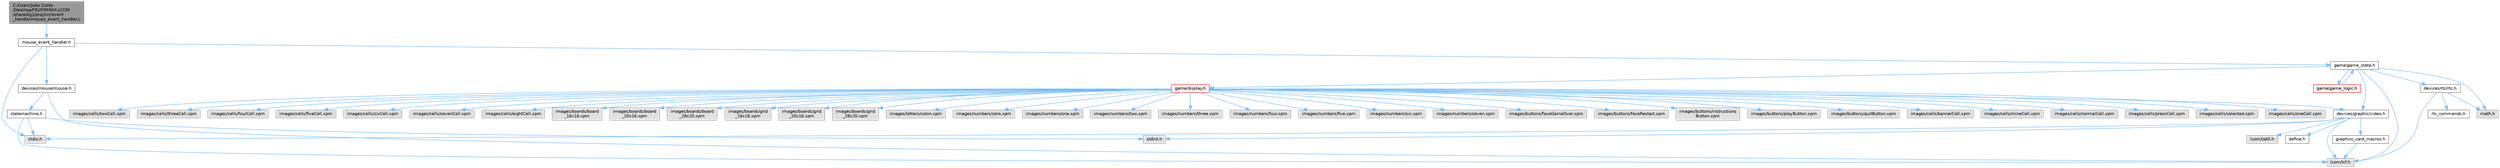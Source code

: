 digraph "C:/Users/João Costa/Desktop/FEUP/MINIX-LCOM/shared/g1/proj/src/event_handler/mouse_event_handler.c"
{
 // LATEX_PDF_SIZE
  bgcolor="transparent";
  edge [fontname=Helvetica,fontsize=10,labelfontname=Helvetica,labelfontsize=10];
  node [fontname=Helvetica,fontsize=10,shape=box,height=0.2,width=0.4];
  Node1 [label="C:/Users/João Costa\l/Desktop/FEUP/MINIX-LCOM\l/shared/g1/proj/src/event\l_handler/mouse_event_handler.c",height=0.2,width=0.4,color="gray40", fillcolor="grey60", style="filled", fontcolor="black",tooltip=" "];
  Node1 -> Node2 [color="steelblue1",style="solid"];
  Node2 [label="mouse_event_handler.h",height=0.2,width=0.4,color="grey40", fillcolor="white", style="filled",URL="$mouse__event__handler_8h.html",tooltip=" "];
  Node2 -> Node3 [color="steelblue1",style="solid"];
  Node3 [label="stdio.h",height=0.2,width=0.4,color="grey60", fillcolor="#E0E0E0", style="filled",tooltip=" "];
  Node2 -> Node4 [color="steelblue1",style="solid"];
  Node4 [label="devices/mouse/mouse.h",height=0.2,width=0.4,color="grey40", fillcolor="white", style="filled",URL="$mouse_8h.html",tooltip=" "];
  Node4 -> Node5 [color="steelblue1",style="solid"];
  Node5 [label="lcom/lcf.h",height=0.2,width=0.4,color="grey60", fillcolor="#E0E0E0", style="filled",tooltip=" "];
  Node4 -> Node6 [color="steelblue1",style="solid"];
  Node6 [label="statemachine.h",height=0.2,width=0.4,color="grey40", fillcolor="white", style="filled",URL="$statemachine_8h.html",tooltip=" "];
  Node6 -> Node5 [color="steelblue1",style="solid"];
  Node6 -> Node7 [color="steelblue1",style="solid"];
  Node7 [label="stdint.h",height=0.2,width=0.4,color="grey60", fillcolor="#E0E0E0", style="filled",tooltip=" "];
  Node6 -> Node3 [color="steelblue1",style="solid"];
  Node2 -> Node8 [color="steelblue1",style="solid"];
  Node8 [label="game/game_state.h",height=0.2,width=0.4,color="grey40", fillcolor="white", style="filled",URL="$game__state_8h.html",tooltip=" "];
  Node8 -> Node5 [color="steelblue1",style="solid"];
  Node8 -> Node9 [color="steelblue1",style="solid"];
  Node9 [label="math.h",height=0.2,width=0.4,color="grey60", fillcolor="#E0E0E0", style="filled",tooltip=" "];
  Node8 -> Node10 [color="steelblue1",style="solid"];
  Node10 [label="devices/graphic/video.h",height=0.2,width=0.4,color="grey40", fillcolor="white", style="filled",URL="$video_8h.html",tooltip=" "];
  Node10 -> Node5 [color="steelblue1",style="solid"];
  Node10 -> Node11 [color="steelblue1",style="solid"];
  Node11 [label="lcom/lab5.h",height=0.2,width=0.4,color="grey60", fillcolor="#E0E0E0", style="filled",tooltip=" "];
  Node10 -> Node7 [color="steelblue1",style="solid"];
  Node10 -> Node3 [color="steelblue1",style="solid"];
  Node10 -> Node12 [color="steelblue1",style="solid"];
  Node12 [label="define.h",height=0.2,width=0.4,color="grey40", fillcolor="white", style="filled",URL="$define_8h.html",tooltip=" "];
  Node10 -> Node13 [color="steelblue1",style="solid"];
  Node13 [label="graphics_card_macros.h",height=0.2,width=0.4,color="grey40", fillcolor="white", style="filled",URL="$graphics__card__macros_8h.html",tooltip=" "];
  Node13 -> Node5 [color="steelblue1",style="solid"];
  Node8 -> Node14 [color="steelblue1",style="solid"];
  Node14 [label="devices/rtc/rtc.h",height=0.2,width=0.4,color="grey40", fillcolor="white", style="filled",URL="$rtc_8h.html",tooltip=" "];
  Node14 -> Node15 [color="steelblue1",style="solid"];
  Node15 [label="rtc_commands.h",height=0.2,width=0.4,color="grey40", fillcolor="white", style="filled",URL="$rtc__commands_8h.html",tooltip=" "];
  Node14 -> Node5 [color="steelblue1",style="solid"];
  Node14 -> Node9 [color="steelblue1",style="solid"];
  Node8 -> Node16 [color="steelblue1",style="solid"];
  Node16 [label="game/display.h",height=0.2,width=0.4,color="red", fillcolor="#FFF0F0", style="filled",URL="$display_8h.html",tooltip=" "];
  Node16 -> Node10 [color="steelblue1",style="solid"];
  Node16 -> Node17 [color="steelblue1",style="solid"];
  Node17 [label="images/buttons/faceGameOver.xpm",height=0.2,width=0.4,color="grey60", fillcolor="#E0E0E0", style="filled",tooltip=" "];
  Node16 -> Node18 [color="steelblue1",style="solid"];
  Node18 [label="images/buttons/faceRestart.xpm",height=0.2,width=0.4,color="grey60", fillcolor="#E0E0E0", style="filled",tooltip=" "];
  Node16 -> Node19 [color="steelblue1",style="solid"];
  Node19 [label="images/buttons/instructions\lButton.xpm",height=0.2,width=0.4,color="grey60", fillcolor="#E0E0E0", style="filled",tooltip=" "];
  Node16 -> Node20 [color="steelblue1",style="solid"];
  Node20 [label="images/buttons/playButton.xpm",height=0.2,width=0.4,color="grey60", fillcolor="#E0E0E0", style="filled",tooltip=" "];
  Node16 -> Node21 [color="steelblue1",style="solid"];
  Node21 [label="images/buttons/quitButton.xpm",height=0.2,width=0.4,color="grey60", fillcolor="#E0E0E0", style="filled",tooltip=" "];
  Node16 -> Node22 [color="steelblue1",style="solid"];
  Node22 [label="images/cells/bannerCell.xpm",height=0.2,width=0.4,color="grey60", fillcolor="#E0E0E0", style="filled",tooltip=" "];
  Node16 -> Node23 [color="steelblue1",style="solid"];
  Node23 [label="images/cells/mineCell.xpm",height=0.2,width=0.4,color="grey60", fillcolor="#E0E0E0", style="filled",tooltip=" "];
  Node16 -> Node24 [color="steelblue1",style="solid"];
  Node24 [label="images/cells/normalCell.xpm",height=0.2,width=0.4,color="grey60", fillcolor="#E0E0E0", style="filled",tooltip=" "];
  Node16 -> Node25 [color="steelblue1",style="solid"];
  Node25 [label="images/cells/pressCell.xpm",height=0.2,width=0.4,color="grey60", fillcolor="#E0E0E0", style="filled",tooltip=" "];
  Node16 -> Node26 [color="steelblue1",style="solid"];
  Node26 [label="images/cells/selected.xpm",height=0.2,width=0.4,color="grey60", fillcolor="#E0E0E0", style="filled",tooltip=" "];
  Node16 -> Node27 [color="steelblue1",style="solid"];
  Node27 [label="images/cells/oneCell.xpm",height=0.2,width=0.4,color="grey60", fillcolor="#E0E0E0", style="filled",tooltip=" "];
  Node16 -> Node28 [color="steelblue1",style="solid"];
  Node28 [label="images/cells/twoCell.xpm",height=0.2,width=0.4,color="grey60", fillcolor="#E0E0E0", style="filled",tooltip=" "];
  Node16 -> Node29 [color="steelblue1",style="solid"];
  Node29 [label="images/cells/threeCell.xpm",height=0.2,width=0.4,color="grey60", fillcolor="#E0E0E0", style="filled",tooltip=" "];
  Node16 -> Node30 [color="steelblue1",style="solid"];
  Node30 [label="images/cells/fourCell.xpm",height=0.2,width=0.4,color="grey60", fillcolor="#E0E0E0", style="filled",tooltip=" "];
  Node16 -> Node31 [color="steelblue1",style="solid"];
  Node31 [label="images/cells/fiveCell.xpm",height=0.2,width=0.4,color="grey60", fillcolor="#E0E0E0", style="filled",tooltip=" "];
  Node16 -> Node32 [color="steelblue1",style="solid"];
  Node32 [label="images/cells/sixCell.xpm",height=0.2,width=0.4,color="grey60", fillcolor="#E0E0E0", style="filled",tooltip=" "];
  Node16 -> Node33 [color="steelblue1",style="solid"];
  Node33 [label="images/cells/sevenCell.xpm",height=0.2,width=0.4,color="grey60", fillcolor="#E0E0E0", style="filled",tooltip=" "];
  Node16 -> Node34 [color="steelblue1",style="solid"];
  Node34 [label="images/cells/eightCell.xpm",height=0.2,width=0.4,color="grey60", fillcolor="#E0E0E0", style="filled",tooltip=" "];
  Node16 -> Node35 [color="steelblue1",style="solid"];
  Node35 [label="images/boards/board\l_16x16.xpm",height=0.2,width=0.4,color="grey60", fillcolor="#E0E0E0", style="filled",tooltip=" "];
  Node16 -> Node36 [color="steelblue1",style="solid"];
  Node36 [label="images/boards/board\l_20x16.xpm",height=0.2,width=0.4,color="grey60", fillcolor="#E0E0E0", style="filled",tooltip=" "];
  Node16 -> Node37 [color="steelblue1",style="solid"];
  Node37 [label="images/boards/board\l_28x20.xpm",height=0.2,width=0.4,color="grey60", fillcolor="#E0E0E0", style="filled",tooltip=" "];
  Node16 -> Node38 [color="steelblue1",style="solid"];
  Node38 [label="images/boards/grid\l_16x16.xpm",height=0.2,width=0.4,color="grey60", fillcolor="#E0E0E0", style="filled",tooltip=" "];
  Node16 -> Node39 [color="steelblue1",style="solid"];
  Node39 [label="images/boards/grid\l_20x16.xpm",height=0.2,width=0.4,color="grey60", fillcolor="#E0E0E0", style="filled",tooltip=" "];
  Node16 -> Node40 [color="steelblue1",style="solid"];
  Node40 [label="images/boards/grid\l_28x20.xpm",height=0.2,width=0.4,color="grey60", fillcolor="#E0E0E0", style="filled",tooltip=" "];
  Node16 -> Node41 [color="steelblue1",style="solid"];
  Node41 [label="images/letters/colon.xpm",height=0.2,width=0.4,color="grey60", fillcolor="#E0E0E0", style="filled",tooltip=" "];
  Node16 -> Node42 [color="steelblue1",style="solid"];
  Node42 [label="images/numbers/zero.xpm",height=0.2,width=0.4,color="grey60", fillcolor="#E0E0E0", style="filled",tooltip=" "];
  Node16 -> Node43 [color="steelblue1",style="solid"];
  Node43 [label="images/numbers/one.xpm",height=0.2,width=0.4,color="grey60", fillcolor="#E0E0E0", style="filled",tooltip=" "];
  Node16 -> Node44 [color="steelblue1",style="solid"];
  Node44 [label="images/numbers/two.xpm",height=0.2,width=0.4,color="grey60", fillcolor="#E0E0E0", style="filled",tooltip=" "];
  Node16 -> Node45 [color="steelblue1",style="solid"];
  Node45 [label="images/numbers/three.xpm",height=0.2,width=0.4,color="grey60", fillcolor="#E0E0E0", style="filled",tooltip=" "];
  Node16 -> Node46 [color="steelblue1",style="solid"];
  Node46 [label="images/numbers/four.xpm",height=0.2,width=0.4,color="grey60", fillcolor="#E0E0E0", style="filled",tooltip=" "];
  Node16 -> Node47 [color="steelblue1",style="solid"];
  Node47 [label="images/numbers/five.xpm",height=0.2,width=0.4,color="grey60", fillcolor="#E0E0E0", style="filled",tooltip=" "];
  Node16 -> Node48 [color="steelblue1",style="solid"];
  Node48 [label="images/numbers/six.xpm",height=0.2,width=0.4,color="grey60", fillcolor="#E0E0E0", style="filled",tooltip=" "];
  Node16 -> Node49 [color="steelblue1",style="solid"];
  Node49 [label="images/numbers/seven.xpm",height=0.2,width=0.4,color="grey60", fillcolor="#E0E0E0", style="filled",tooltip=" "];
  Node8 -> Node61 [color="steelblue1",style="solid"];
  Node61 [label="game/game_logic.h",height=0.2,width=0.4,color="red", fillcolor="#FFF0F0", style="filled",URL="$game__logic_8h.html",tooltip=" "];
  Node61 -> Node8 [color="steelblue1",style="solid"];
}
